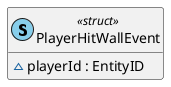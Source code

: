@startuml
' STYLE START
hide empty members

skinparam shadowing false
<style>
document {
  BackgroundColor transparent
  Margin 0
}
</style>
' STYLE END

class PlayerHitWallEvent << (S, SkyBlue) struct >> { 
  ~playerId : EntityID
}
@enduml